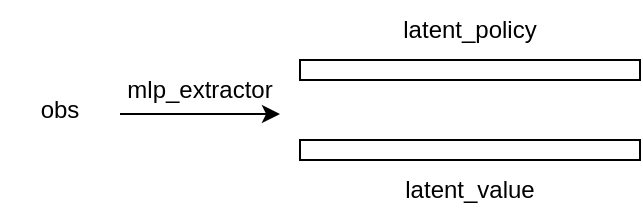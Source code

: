 <mxfile version="22.0.8" type="github">
  <diagram name="Page-1" id="JyTczidy37ucf90NlKJn">
    <mxGraphModel dx="786" dy="513" grid="1" gridSize="10" guides="1" tooltips="1" connect="1" arrows="1" fold="1" page="1" pageScale="1" pageWidth="827" pageHeight="1169" math="0" shadow="0">
      <root>
        <mxCell id="0" />
        <mxCell id="1" parent="0" />
        <mxCell id="L-33CMSW8x2mSj1FouU--1" value="" style="rounded=0;whiteSpace=wrap;html=1;" vertex="1" parent="1">
          <mxGeometry x="340" y="230" width="170" height="10" as="geometry" />
        </mxCell>
        <mxCell id="L-33CMSW8x2mSj1FouU--2" value="obs" style="text;strokeColor=none;align=center;fillColor=none;html=1;verticalAlign=middle;whiteSpace=wrap;rounded=0;" vertex="1" parent="1">
          <mxGeometry x="190" y="240" width="60" height="30" as="geometry" />
        </mxCell>
        <mxCell id="L-33CMSW8x2mSj1FouU--4" value="" style="endArrow=classic;html=1;rounded=0;" edge="1" parent="1">
          <mxGeometry width="50" height="50" relative="1" as="geometry">
            <mxPoint x="250" y="257" as="sourcePoint" />
            <mxPoint x="330" y="257" as="targetPoint" />
          </mxGeometry>
        </mxCell>
        <mxCell id="L-33CMSW8x2mSj1FouU--5" value="mlp_extractor" style="text;strokeColor=none;align=center;fillColor=none;html=1;verticalAlign=middle;whiteSpace=wrap;rounded=0;" vertex="1" parent="1">
          <mxGeometry x="260" y="230" width="60" height="30" as="geometry" />
        </mxCell>
        <mxCell id="L-33CMSW8x2mSj1FouU--9" value="" style="rounded=0;whiteSpace=wrap;html=1;" vertex="1" parent="1">
          <mxGeometry x="340" y="270" width="170" height="10" as="geometry" />
        </mxCell>
        <mxCell id="L-33CMSW8x2mSj1FouU--10" value="latent_policy" style="text;strokeColor=none;align=center;fillColor=none;html=1;verticalAlign=middle;whiteSpace=wrap;rounded=0;" vertex="1" parent="1">
          <mxGeometry x="395" y="200" width="60" height="30" as="geometry" />
        </mxCell>
        <mxCell id="L-33CMSW8x2mSj1FouU--11" value="latent_value" style="text;strokeColor=none;align=center;fillColor=none;html=1;verticalAlign=middle;whiteSpace=wrap;rounded=0;" vertex="1" parent="1">
          <mxGeometry x="395" y="280" width="60" height="30" as="geometry" />
        </mxCell>
      </root>
    </mxGraphModel>
  </diagram>
</mxfile>

